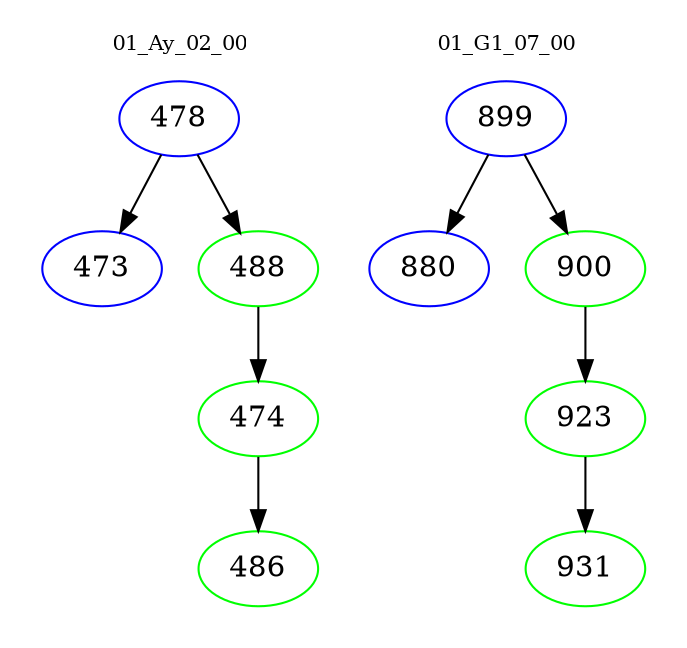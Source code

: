 digraph{
subgraph cluster_0 {
color = white
label = "01_Ay_02_00";
fontsize=10;
T0_478 [label="478", color="blue"]
T0_478 -> T0_473 [color="black"]
T0_473 [label="473", color="blue"]
T0_478 -> T0_488 [color="black"]
T0_488 [label="488", color="green"]
T0_488 -> T0_474 [color="black"]
T0_474 [label="474", color="green"]
T0_474 -> T0_486 [color="black"]
T0_486 [label="486", color="green"]
}
subgraph cluster_1 {
color = white
label = "01_G1_07_00";
fontsize=10;
T1_899 [label="899", color="blue"]
T1_899 -> T1_880 [color="black"]
T1_880 [label="880", color="blue"]
T1_899 -> T1_900 [color="black"]
T1_900 [label="900", color="green"]
T1_900 -> T1_923 [color="black"]
T1_923 [label="923", color="green"]
T1_923 -> T1_931 [color="black"]
T1_931 [label="931", color="green"]
}
}
